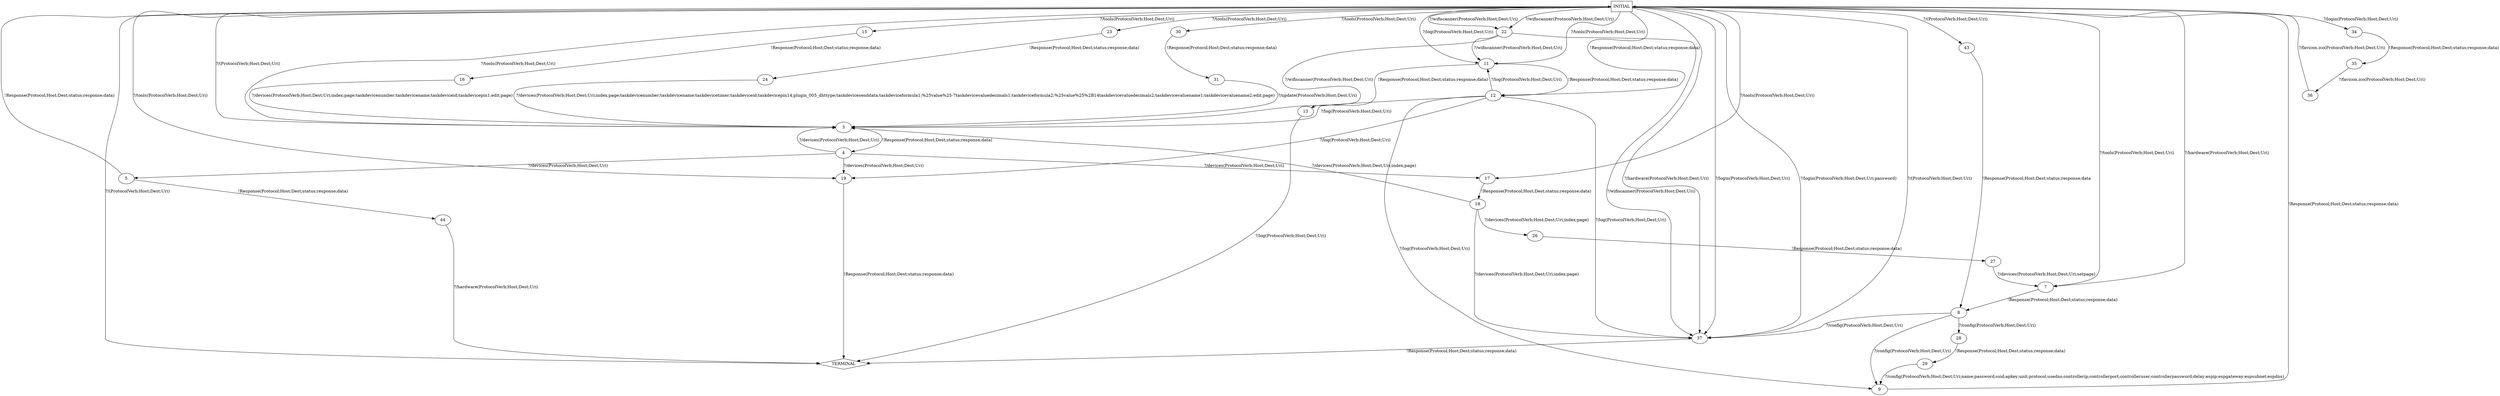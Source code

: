 digraph G {
  0 [label="INITIAL",shape=box];
  1 [label="TERMINAL",shape=diamond];
  3 [label="3"];
  4 [label="4"];
  5 [label="5"];
  7 [label="7"];
  8 [label="8"];
  9 [label="9"];
  11 [label="11"];
  12 [label="12"];
  13 [label="13"];
  15 [label="15"];
  16 [label="16"];
  17 [label="17"];
  18 [label="18"];
  19 [label="19"];
  22 [label="22"];
  23 [label="23"];
  24 [label="24"];
  26 [label="26"];
  27 [label="27"];
  28 [label="28"];
  29 [label="29"];
  30 [label="30"];
  31 [label="31"];
  34 [label="34"];
  35 [label="35"];
  36 [label="36"];
  37 [label="37"];
  43 [label="43"];
  44 [label="44"];
0->3  [label="?/(ProtocolVerb;Host;Dest;Uri)"];
3->4  [label="!Response(Protocol;Host;Dest;status;response;data)"];
4->17  [label="?/devices(ProtocolVerb;Host;Dest;Uri)"];
4->5  [label="?/devices(ProtocolVerb;Host;Dest;Uri)"];
4->19  [label="?/devices(ProtocolVerb;Host;Dest;Uri)"];
4->3  [label="?/devices(ProtocolVerb;Host;Dest;Uri)"];
5->44  [label="!Response(Protocol;Host;Dest;status;response;data)"];
5->0  [label="!Response(Protocol;Host;Dest;status;response;data)"]

0->37  [label="?/hardware(ProtocolVerb;Host;Dest;Uri)"]
0->7  [label="?/hardware(ProtocolVerb;Host;Dest;Uri)"]
7->8  [label="!Response(Protocol;Host;Dest;status;response;data)"];
8->9  [label="?/config(ProtocolVerb;Host;Dest;Uri)"];
8->28  [label="?/config(ProtocolVerb;Host;Dest;Uri)"];
8->37  [label="?/config(ProtocolVerb;Host;Dest;Uri)"];
9->0  [label="!Response(Protocol;Host;Dest;status;response;data)"]

0->17  [label="?/tools(ProtocolVerb;Host;Dest;Uri)"]
0->30  [label="?/tools(ProtocolVerb;Host;Dest;Uri)"]
0->15  [label="?/tools(ProtocolVerb;Host;Dest;Uri)"]
0->3  [label="?/tools(ProtocolVerb;Host;Dest;Uri)"]
0->23  [label="?/tools(ProtocolVerb;Host;Dest;Uri)"]
0->7  [label="?/tools(ProtocolVerb;Host;Dest;Uri)"]
0->19  [label="?/tools(ProtocolVerb;Host;Dest;Uri)"]
0->11  [label="?/tools(ProtocolVerb;Host;Dest;Uri)"]
11->13  [label="!Response(Protocol;Host;Dest;status;response;data)"];
11->12  [label="!Response(Protocol;Host;Dest;status;response;data)"];
12->9  [label="?/log(ProtocolVerb;Host;Dest;Uri)"];
12->37  [label="?/log(ProtocolVerb;Host;Dest;Uri)"];
12->19  [label="?/log(ProtocolVerb;Host;Dest;Uri)"];
12->3  [label="?/log(ProtocolVerb;Host;Dest;Uri)"];
12->11  [label="?/log(ProtocolVerb;Host;Dest;Uri)"];
13->1  [label="?/log(ProtocolVerb;Host;Dest;Uri)"];
0->12  [label="!Response(Protocol;Host;Dest;status;response;data)"];
15->16  [label="!Response(Protocol;Host;Dest;status;response;data)"];
16->3  [label="?/devices(ProtocolVerb;Host;Dest;Uri;index;page;taskdevicenumber;taskdevicename;taskdeviceid;taskdevicepin1;edit;page)"];
17->18  [label="!Response(Protocol;Host;Dest;status;response;data)"];
18->37  [label="?/devices(ProtocolVerb;Host;Dest;Uri;index;page)"];
18->3  [label="?/devices(ProtocolVerb;Host;Dest;Uri;index;page)"];
18->26  [label="?/devices(ProtocolVerb;Host;Dest;Uri;index;page)"];
19->1  [label="!Response(Protocol;Host;Dest;status;response;data)"];
0->11  [label="?/log(ProtocolVerb;Host;Dest;Uri)"];
0->22  [label="?/wifiscanner(ProtocolVerb;Host;Dest;Uri)"];
22->11  [label="?/wifiscanner(ProtocolVerb;Host;Dest;Uri)"];
22->37  [label="?/wifiscanner(ProtocolVerb;Host;Dest;Uri)"];
22->3  [label="?/wifiscanner(ProtocolVerb;Host;Dest;Uri)"];
23->24  [label="!Response(Protocol;Host;Dest;status;response;data)"];
24->3  [label="?/devices(ProtocolVerb;Host;Dest;Uri;index;page;taskdevicenumber;taskdevicename;taskdevicetimer;taskdeviceid;taskdevicepin14;plugin_005_dhttype;taskdevicesenddata;taskdeviceformula1;%25value%25-7taskdevicevaluedecimals1;taskdeviceformula2;%25value%25%2B14taskdevicevaluedecimals2;taskdevicevaluename1;taskdevicevaluename2;edit;page)"];
26->27  [label="!Response(Protocol;Host;Dest;status;response;data)"];
27->7  [label="?/devices(ProtocolVerb;Host;Dest;Uri;setpage)"];
28->29  [label="!Response(Protocol;Host;Dest;status;response;data)"];
29->9  [label="?/config(ProtocolVerb;Host;Dest;Uri;name;password;ssid;apkey;unit;protocol;usedns;controllerip;controllerport;controlleruser;controllerpassword;delay;espip;espgateway;espsubnet;espdns)"];
30->31  [label="!Response(Protocol;Host;Dest;status;response;data)"];
31->3  [label="?/update(ProtocolVerb;Host;Dest;Uri)"];
0->37  [label="?/login(ProtocolVerb;Host;Dest;Uri)"]
0->34  [label="?/login(ProtocolVerb;Host;Dest;Uri)"]
34->35  [label="!Response(Protocol;Host;Dest;status;response;data)"];
35->36  [label="?/favicon.ico(ProtocolVerb;Host;Dest;Uri)"];
36->0  [label="?/favicon.ico(ProtocolVerb;Host;Dest;Uri)"]

0->37  [label="?/login(ProtocolVerb;Host;Dest;Uri;password)"]
0->37  [label="?/(ProtocolVerb;Host;Dest;Uri)"]
0->22  [label="?/wifiscanner(ProtocolVerb;Host;Dest;Uri)"]
0->43  [label="?/(ProtocolVerb;Host;Dest;Uri)"]
43->8  [label="!Response(Protocol;Host;Dest;status;response;data"];
37->1  [label="!Response(Protocol;Host;Dest;status;response;data)"]
0->1  [label="?/(ProtocolVerb;Host;Dest;Uri)"]
44->1  [label="?/hardware(ProtocolVerb;Host;Dest;Uri)"]
}

